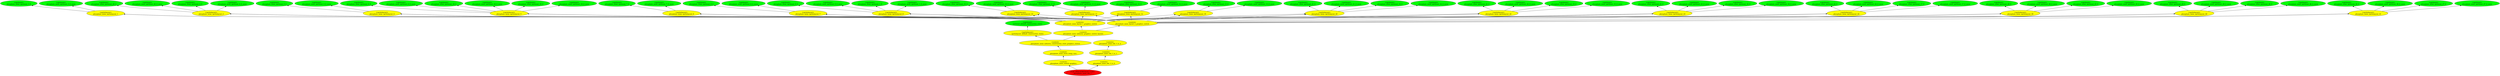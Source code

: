 digraph {
rankdir="BT"
spriteset_default_construction_states [fillcolor=green style="filled" label="<spriteset>\nspriteset_default_construction_states"]
spritelayout_default_construction_states [fillcolor=yellow style="filled" label="<spritelayout>\nspritelayout_default_construction_states"]
phosphate_mine_spriteset_1_0 [fillcolor=green style="filled" label="<spriteset>\nphosphate_mine_spriteset_1_0"]
phosphate_mine_spriteset_1_0_snow [fillcolor=green style="filled" label="<spriteset>\nphosphate_mine_spriteset_1_0_snow"]
phosphate_mine_spriteset_3_0 [fillcolor=green style="filled" label="<spriteset>\nphosphate_mine_spriteset_3_0"]
phosphate_mine_spriteset_3_0_snow [fillcolor=green style="filled" label="<spriteset>\nphosphate_mine_spriteset_3_0_snow"]
phosphate_mine_spriteset_4_0 [fillcolor=green style="filled" label="<spriteset>\nphosphate_mine_spriteset_4_0"]
phosphate_mine_spriteset_4_0_snow [fillcolor=green style="filled" label="<spriteset>\nphosphate_mine_spriteset_4_0_snow"]
phosphate_mine_spriteset_5_0 [fillcolor=green style="filled" label="<spriteset>\nphosphate_mine_spriteset_5_0"]
phosphate_mine_spriteset_5_0_snow [fillcolor=green style="filled" label="<spriteset>\nphosphate_mine_spriteset_5_0_snow"]
phosphate_mine_spriteset_6_0 [fillcolor=green style="filled" label="<spriteset>\nphosphate_mine_spriteset_6_0"]
phosphate_mine_spriteset_6_0_snow [fillcolor=green style="filled" label="<spriteset>\nphosphate_mine_spriteset_6_0_snow"]
phosphate_mine_spriteset_7_0 [fillcolor=green style="filled" label="<spriteset>\nphosphate_mine_spriteset_7_0"]
phosphate_mine_spriteset_7_0_snow [fillcolor=green style="filled" label="<spriteset>\nphosphate_mine_spriteset_7_0_snow"]
phosphate_mine_spriteset_8_0 [fillcolor=green style="filled" label="<spriteset>\nphosphate_mine_spriteset_8_0"]
phosphate_mine_spriteset_8_0_snow [fillcolor=green style="filled" label="<spriteset>\nphosphate_mine_spriteset_8_0_snow"]
phosphate_mine_spriteset_9_0 [fillcolor=green style="filled" label="<spriteset>\nphosphate_mine_spriteset_9_0"]
phosphate_mine_spriteset_9_0_snow [fillcolor=green style="filled" label="<spriteset>\nphosphate_mine_spriteset_9_0_snow"]
phosphate_mine_spriteset_10_0 [fillcolor=green style="filled" label="<spriteset>\nphosphate_mine_spriteset_10_0"]
phosphate_mine_spriteset_10_0_snow [fillcolor=green style="filled" label="<spriteset>\nphosphate_mine_spriteset_10_0_snow"]
phosphate_mine_spriteset_11_0 [fillcolor=green style="filled" label="<spriteset>\nphosphate_mine_spriteset_11_0"]
phosphate_mine_spriteset_11_0_snow [fillcolor=green style="filled" label="<spriteset>\nphosphate_mine_spriteset_11_0_snow"]
phosphate_mine_spriteset_12_0 [fillcolor=green style="filled" label="<spriteset>\nphosphate_mine_spriteset_12_0"]
phosphate_mine_spriteset_12_0_snow [fillcolor=green style="filled" label="<spriteset>\nphosphate_mine_spriteset_12_0_snow"]
phosphate_mine_spriteset_13_0 [fillcolor=green style="filled" label="<spriteset>\nphosphate_mine_spriteset_13_0"]
phosphate_mine_spriteset_13_0_snow [fillcolor=green style="filled" label="<spriteset>\nphosphate_mine_spriteset_13_0_snow"]
phosphate_mine_spriteset_14_0 [fillcolor=green style="filled" label="<spriteset>\nphosphate_mine_spriteset_14_0"]
phosphate_mine_spriteset_14_0_snow [fillcolor=green style="filled" label="<spriteset>\nphosphate_mine_spriteset_14_0_snow"]
phosphate_mine_spriteset_15_0 [fillcolor=green style="filled" label="<spriteset>\nphosphate_mine_spriteset_15_0"]
phosphate_mine_spriteset_15_0_snow [fillcolor=green style="filled" label="<spriteset>\nphosphate_mine_spriteset_15_0_snow"]
phosphate_mine_spriteset_16_0 [fillcolor=green style="filled" label="<spriteset>\nphosphate_mine_spriteset_16_0"]
phosphate_mine_spriteset_16_0_snow [fillcolor=green style="filled" label="<spriteset>\nphosphate_mine_spriteset_16_0_snow"]
phosphate_mine_spriteset_17_0 [fillcolor=green style="filled" label="<spriteset>\nphosphate_mine_spriteset_17_0"]
phosphate_mine_spriteset_17_0_snow [fillcolor=green style="filled" label="<spriteset>\nphosphate_mine_spriteset_17_0_snow"]
phosphate_mine_spriteset_18_0 [fillcolor=green style="filled" label="<spriteset>\nphosphate_mine_spriteset_18_0"]
phosphate_mine_spriteset_18_0_snow [fillcolor=green style="filled" label="<spriteset>\nphosphate_mine_spriteset_18_0_snow"]
phosphate_mine_spriteset_19_0 [fillcolor=green style="filled" label="<spriteset>\nphosphate_mine_spriteset_19_0"]
phosphate_mine_spriteset_19_0_snow [fillcolor=green style="filled" label="<spriteset>\nphosphate_mine_spriteset_19_0_snow"]
phosphate_mine_spriteset_20_0 [fillcolor=green style="filled" label="<spriteset>\nphosphate_mine_spriteset_20_0"]
phosphate_mine_spriteset_20_0_snow [fillcolor=green style="filled" label="<spriteset>\nphosphate_mine_spriteset_20_0_snow"]
phosphate_mine_spriteset_21_0 [fillcolor=green style="filled" label="<spriteset>\nphosphate_mine_spriteset_21_0"]
phosphate_mine_spriteset_21_0_snow [fillcolor=green style="filled" label="<spriteset>\nphosphate_mine_spriteset_21_0_snow"]
phosphate_mine_spriteset_22_0 [fillcolor=green style="filled" label="<spriteset>\nphosphate_mine_spriteset_22_0"]
phosphate_mine_spriteset_22_0_snow [fillcolor=green style="filled" label="<spriteset>\nphosphate_mine_spriteset_22_0_snow"]
phosphate_mine_spriteset_23_0 [fillcolor=green style="filled" label="<spriteset>\nphosphate_mine_spriteset_23_0"]
phosphate_mine_spriteset_23_0_snow [fillcolor=green style="filled" label="<spriteset>\nphosphate_mine_spriteset_23_0_snow"]
phosphate_mine_spriteset_24_0 [fillcolor=green style="filled" label="<spriteset>\nphosphate_mine_spriteset_24_0"]
phosphate_mine_spriteset_24_0_snow [fillcolor=green style="filled" label="<spriteset>\nphosphate_mine_spriteset_24_0_snow"]
phosphate_mine_spriteset_25_0 [fillcolor=green style="filled" label="<spriteset>\nphosphate_mine_spriteset_25_0"]
phosphate_mine_spriteset_25_0_snow [fillcolor=green style="filled" label="<spriteset>\nphosphate_mine_spriteset_25_0_snow"]
phosphate_mine_spriteset_26_0 [fillcolor=green style="filled" label="<spriteset>\nphosphate_mine_spriteset_26_0"]
phosphate_mine_spriteset_26_0_snow [fillcolor=green style="filled" label="<spriteset>\nphosphate_mine_spriteset_26_0_snow"]
phosphate_mine_spriteset_27_0 [fillcolor=green style="filled" label="<spriteset>\nphosphate_mine_spriteset_27_0"]
phosphate_mine_spriteset_27_0_snow [fillcolor=green style="filled" label="<spriteset>\nphosphate_mine_spriteset_27_0_snow"]
phosphate_mine_spriteset_28_0 [fillcolor=green style="filled" label="<spriteset>\nphosphate_mine_spriteset_28_0"]
phosphate_mine_spriteset_28_0_snow [fillcolor=green style="filled" label="<spriteset>\nphosphate_mine_spriteset_28_0_snow"]
phosphate_mine_spriteset_29_0 [fillcolor=green style="filled" label="<spriteset>\nphosphate_mine_spriteset_29_0"]
phosphate_mine_spriteset_29_0_snow [fillcolor=green style="filled" label="<spriteset>\nphosphate_mine_spriteset_29_0_snow"]
phosphate_mine_spriteset_30_0 [fillcolor=green style="filled" label="<spriteset>\nphosphate_mine_spriteset_30_0"]
phosphate_mine_spriteset_30_0_snow [fillcolor=green style="filled" label="<spriteset>\nphosphate_mine_spriteset_30_0_snow"]
phosphate_mine_spritelayout_1 [fillcolor=yellow style="filled" label="<spritelayout>\nphosphate_mine_spritelayout_1"]
phosphate_mine_spritelayout_2 [fillcolor=yellow style="filled" label="<spritelayout>\nphosphate_mine_spritelayout_2"]
phosphate_mine_spritelayout_4 [fillcolor=yellow style="filled" label="<spritelayout>\nphosphate_mine_spritelayout_4"]
phosphate_mine_spritelayout_5 [fillcolor=yellow style="filled" label="<spritelayout>\nphosphate_mine_spritelayout_5"]
phosphate_mine_spritelayout_6 [fillcolor=yellow style="filled" label="<spritelayout>\nphosphate_mine_spritelayout_6"]
phosphate_mine_spritelayout_7 [fillcolor=yellow style="filled" label="<spritelayout>\nphosphate_mine_spritelayout_7"]
phosphate_mine_spritelayout_8 [fillcolor=yellow style="filled" label="<spritelayout>\nphosphate_mine_spritelayout_8"]
phosphate_mine_spritelayout_10 [fillcolor=yellow style="filled" label="<spritelayout>\nphosphate_mine_spritelayout_10"]
phosphate_mine_spritelayout_11 [fillcolor=yellow style="filled" label="<spritelayout>\nphosphate_mine_spritelayout_11"]
phosphate_mine_spritelayout_12 [fillcolor=yellow style="filled" label="<spritelayout>\nphosphate_mine_spritelayout_12"]
phosphate_mine_spritelayout_19 [fillcolor=yellow style="filled" label="<spritelayout>\nphosphate_mine_spritelayout_19"]
phosphate_mine_spritelayout_20 [fillcolor=yellow style="filled" label="<spritelayout>\nphosphate_mine_spritelayout_20"]
phosphate_mine_spritelayout_22 [fillcolor=yellow style="filled" label="<spritelayout>\nphosphate_mine_spritelayout_22"]
phosphate_mine_spritelayout_23 [fillcolor=yellow style="filled" label="<spritelayout>\nphosphate_mine_spritelayout_23"]
phosphate_mine_spritelayout_24 [fillcolor=yellow style="filled" label="<spritelayout>\nphosphate_mine_spritelayout_24"]
phosphate_mine_spritelayout_39 [fillcolor=yellow style="filled" label="<spritelayout>\nphosphate_mine_spritelayout_39"]
phosphate_mine_spritelayout_40 [fillcolor=yellow style="filled" label="<spritelayout>\nphosphate_mine_spritelayout_40"]
phosphate_mine_spritelayout_41 [fillcolor=yellow style="filled" label="<spritelayout>\nphosphate_mine_spritelayout_41"]
phosphate_mine_layout_1_graphics_switch [fillcolor=yellow style="filled" label="<switch>\nphosphate_mine_layout_1_graphics_switch"]
phosphate_mine_layout_2_graphics_switch [fillcolor=yellow style="filled" label="<switch>\nphosphate_mine_layout_2_graphics_switch"]
phosphate_mine_industry_graphics_switch_layouts [fillcolor=yellow style="filled" label="<switch>\nphosphate_mine_industry_graphics_switch_layouts"]
phosphate_mine_industry_construction_state_graphics_switch [fillcolor=yellow style="filled" label="<switch>\nphosphate_mine_industry_construction_state_graphics_switch"]
phosphate_mine_store_temp_vars [fillcolor=yellow style="filled" label="<switch>\nphosphate_mine_store_temp_vars"]
phosphate_mine_switch_graphics [fillcolor=yellow style="filled" label="<switch>\nphosphate_mine_switch_graphics"]
phosphate_mine_tile_1_lc_2 [fillcolor=yellow style="filled" label="<switch>\nphosphate_mine_tile_1_lc_2"]
phosphate_mine_tile_1_lc_1 [fillcolor=yellow style="filled" label="<switch>\nphosphate_mine_tile_1_lc_1"]
phosphate_mine_tile_1_lc_0 [fillcolor=yellow style="filled" label="<switch>\nphosphate_mine_tile_1_lc_0"]
phosphate_mine_tile_1 [fillcolor=red style="filled" label="FEAT_INDUSTRYTILES <149>\nphosphate_mine_tile_1"]
phosphate_mine_layout_2_graphics_switch->phosphate_mine_spritelayout_1
phosphate_mine_layout_1_graphics_switch->phosphate_mine_spritelayout_40
phosphate_mine_spritelayout_2->phosphate_mine_spriteset_20_0_snow
phosphate_mine_spritelayout_23->phosphate_mine_spriteset_16_0
phosphate_mine_layout_2_graphics_switch->phosphate_mine_spritelayout_22
phosphate_mine_spritelayout_7->phosphate_mine_spriteset_8_0_snow
phosphate_mine_spritelayout_20->phosphate_mine_spriteset_21_0_snow
phosphate_mine_layout_2_graphics_switch->phosphate_mine_spritelayout_40
phosphate_mine_layout_1_graphics_switch->phosphate_mine_spritelayout_41
phosphate_mine_spritelayout_5->phosphate_mine_spriteset_6_0_snow
phosphate_mine_layout_2_graphics_switch->phosphate_mine_spritelayout_11
phosphate_mine_spritelayout_4->phosphate_mine_spriteset_5_0_snow
phosphate_mine_spritelayout_10->phosphate_mine_spriteset_10_0
phosphate_mine_spritelayout_5->phosphate_mine_spriteset_19_0_snow
phosphate_mine_spritelayout_6->phosphate_mine_spriteset_7_0
phosphate_mine_tile_1->phosphate_mine_switch_graphics
phosphate_mine_layout_2_graphics_switch->phosphate_mine_spritelayout_2
phosphate_mine_layout_2_graphics_switch->phosphate_mine_spritelayout_10
phosphate_mine_layout_2_graphics_switch->phosphate_mine_spritelayout_39
phosphate_mine_spritelayout_10->phosphate_mine_spriteset_10_0_snow
phosphate_mine_switch_graphics->phosphate_mine_store_temp_vars
phosphate_mine_spritelayout_22->phosphate_mine_spriteset_22_0
phosphate_mine_spritelayout_12->phosphate_mine_spriteset_12_0
phosphate_mine_spritelayout_22->phosphate_mine_spriteset_15_0_snow
phosphate_mine_spritelayout_41->phosphate_mine_spriteset_27_0
phosphate_mine_store_temp_vars->phosphate_mine_industry_construction_state_graphics_switch
phosphate_mine_layout_2_graphics_switch->phosphate_mine_spritelayout_23
phosphate_mine_layout_2_graphics_switch->phosphate_mine_spritelayout_4
phosphate_mine_spritelayout_24->phosphate_mine_spriteset_17_0_snow
phosphate_mine_layout_2_graphics_switch->phosphate_mine_spritelayout_12
phosphate_mine_layout_2_graphics_switch->phosphate_mine_spritelayout_7
phosphate_mine_layout_1_graphics_switch->phosphate_mine_spritelayout_6
phosphate_mine_layout_2_graphics_switch->phosphate_mine_spritelayout_6
phosphate_mine_layout_1_graphics_switch->phosphate_mine_spritelayout_2
phosphate_mine_layout_1_graphics_switch->phosphate_mine_spritelayout_39
phosphate_mine_spritelayout_41->phosphate_mine_spriteset_27_0_snow
phosphate_mine_tile_1_lc_1->phosphate_mine_tile_1_lc_2
phosphate_mine_spritelayout_8->phosphate_mine_spriteset_9_0
phosphate_mine_layout_2_graphics_switch->phosphate_mine_spritelayout_8
phosphate_mine_layout_2_graphics_switch->phosphate_mine_spritelayout_5
phosphate_mine_spritelayout_20->phosphate_mine_spriteset_14_0_snow
phosphate_mine_spritelayout_24->phosphate_mine_spriteset_24_0
phosphate_mine_spritelayout_2->phosphate_mine_spriteset_4_0
phosphate_mine_industry_construction_state_graphics_switch->phosphate_mine_industry_graphics_switch_layouts
phosphate_mine_spritelayout_1->phosphate_mine_spriteset_3_0_snow
phosphate_mine_spritelayout_39->phosphate_mine_spriteset_25_0_snow
phosphate_mine_spritelayout_6->phosphate_mine_spriteset_7_0_snow
phosphate_mine_spritelayout_23->phosphate_mine_spriteset_23_0_snow
phosphate_mine_layout_1_graphics_switch->phosphate_mine_spritelayout_4
phosphate_mine_spritelayout_5->phosphate_mine_spriteset_18_0
phosphate_mine_spritelayout_41->phosphate_mine_spriteset_30_0
phosphate_mine_layout_2_graphics_switch->phosphate_mine_spritelayout_19
phosphate_mine_spritelayout_11->phosphate_mine_spriteset_11_0
phosphate_mine_layout_1_graphics_switch->phosphate_mine_spritelayout_10
phosphate_mine_spritelayout_39->phosphate_mine_spriteset_28_0
phosphate_mine_spritelayout_7->phosphate_mine_spriteset_8_0
phosphate_mine_spritelayout_40->phosphate_mine_spriteset_29_0_snow
phosphate_mine_layout_2_graphics_switch->phosphate_mine_spritelayout_41
phosphate_mine_spritelayout_22->phosphate_mine_spriteset_22_0_snow
phosphate_mine_spritelayout_12->phosphate_mine_spriteset_12_0_snow
phosphate_mine_spritelayout_20->phosphate_mine_spriteset_21_0
phosphate_mine_layout_1_graphics_switch->phosphate_mine_spritelayout_7
phosphate_mine_layout_1_graphics_switch->phosphate_mine_spritelayout_24
phosphate_mine_spritelayout_41->phosphate_mine_spriteset_30_0_snow
phosphate_mine_spritelayout_19->phosphate_mine_spriteset_13_0
phosphate_mine_layout_1_graphics_switch->phosphate_mine_spritelayout_8
phosphate_mine_tile_1_lc_0->phosphate_mine_tile_1_lc_1
phosphate_mine_spritelayout_8->phosphate_mine_spriteset_1_0_snow
phosphate_mine_spritelayout_11->phosphate_mine_spriteset_11_0_snow
phosphate_mine_spritelayout_8->phosphate_mine_spriteset_9_0_snow
phosphate_mine_layout_1_graphics_switch->phosphate_mine_spritelayout_11
phosphate_mine_spritelayout_39->phosphate_mine_spriteset_25_0
phosphate_mine_spritelayout_24->phosphate_mine_spriteset_24_0_snow
phosphate_mine_spritelayout_5->phosphate_mine_spriteset_6_0
phosphate_mine_spritelayout_2->phosphate_mine_spriteset_20_0
phosphate_mine_industry_construction_state_graphics_switch->spritelayout_default_construction_states
phosphate_mine_spritelayout_5->phosphate_mine_spriteset_19_0
phosphate_mine_layout_1_graphics_switch->phosphate_mine_spritelayout_22
phosphate_mine_layout_1_graphics_switch->phosphate_mine_spritelayout_19
phosphate_mine_tile_1->phosphate_mine_tile_1_lc_0
phosphate_mine_layout_1_graphics_switch->phosphate_mine_spritelayout_5
phosphate_mine_spritelayout_40->phosphate_mine_spriteset_26_0_snow
phosphate_mine_spritelayout_2->phosphate_mine_spriteset_4_0_snow
phosphate_mine_spritelayout_39->phosphate_mine_spriteset_28_0_snow
phosphate_mine_spritelayout_19->phosphate_mine_spriteset_13_0_snow
phosphate_mine_industry_graphics_switch_layouts->phosphate_mine_layout_2_graphics_switch
phosphate_mine_layout_2_graphics_switch->phosphate_mine_spritelayout_20
phosphate_mine_spritelayout_23->phosphate_mine_spriteset_23_0
phosphate_mine_spritelayout_4->phosphate_mine_spriteset_5_0
phosphate_mine_industry_graphics_switch_layouts->phosphate_mine_layout_1_graphics_switch
phosphate_mine_spritelayout_40->phosphate_mine_spriteset_26_0
phosphate_mine_spritelayout_40->phosphate_mine_spriteset_29_0
phosphate_mine_layout_1_graphics_switch->phosphate_mine_spritelayout_1
spritelayout_default_construction_states->spriteset_default_construction_states
phosphate_mine_spritelayout_1->phosphate_mine_spriteset_3_0
phosphate_mine_spritelayout_22->phosphate_mine_spriteset_15_0
phosphate_mine_spritelayout_24->phosphate_mine_spriteset_17_0
phosphate_mine_spritelayout_5->phosphate_mine_spriteset_18_0_snow
phosphate_mine_layout_1_graphics_switch->phosphate_mine_spritelayout_20
phosphate_mine_layout_2_graphics_switch->phosphate_mine_spritelayout_24
phosphate_mine_layout_1_graphics_switch->phosphate_mine_spritelayout_12
phosphate_mine_spritelayout_23->phosphate_mine_spriteset_16_0_snow
phosphate_mine_spritelayout_20->phosphate_mine_spriteset_14_0
phosphate_mine_layout_1_graphics_switch->phosphate_mine_spritelayout_23
phosphate_mine_spritelayout_8->phosphate_mine_spriteset_1_0
}
